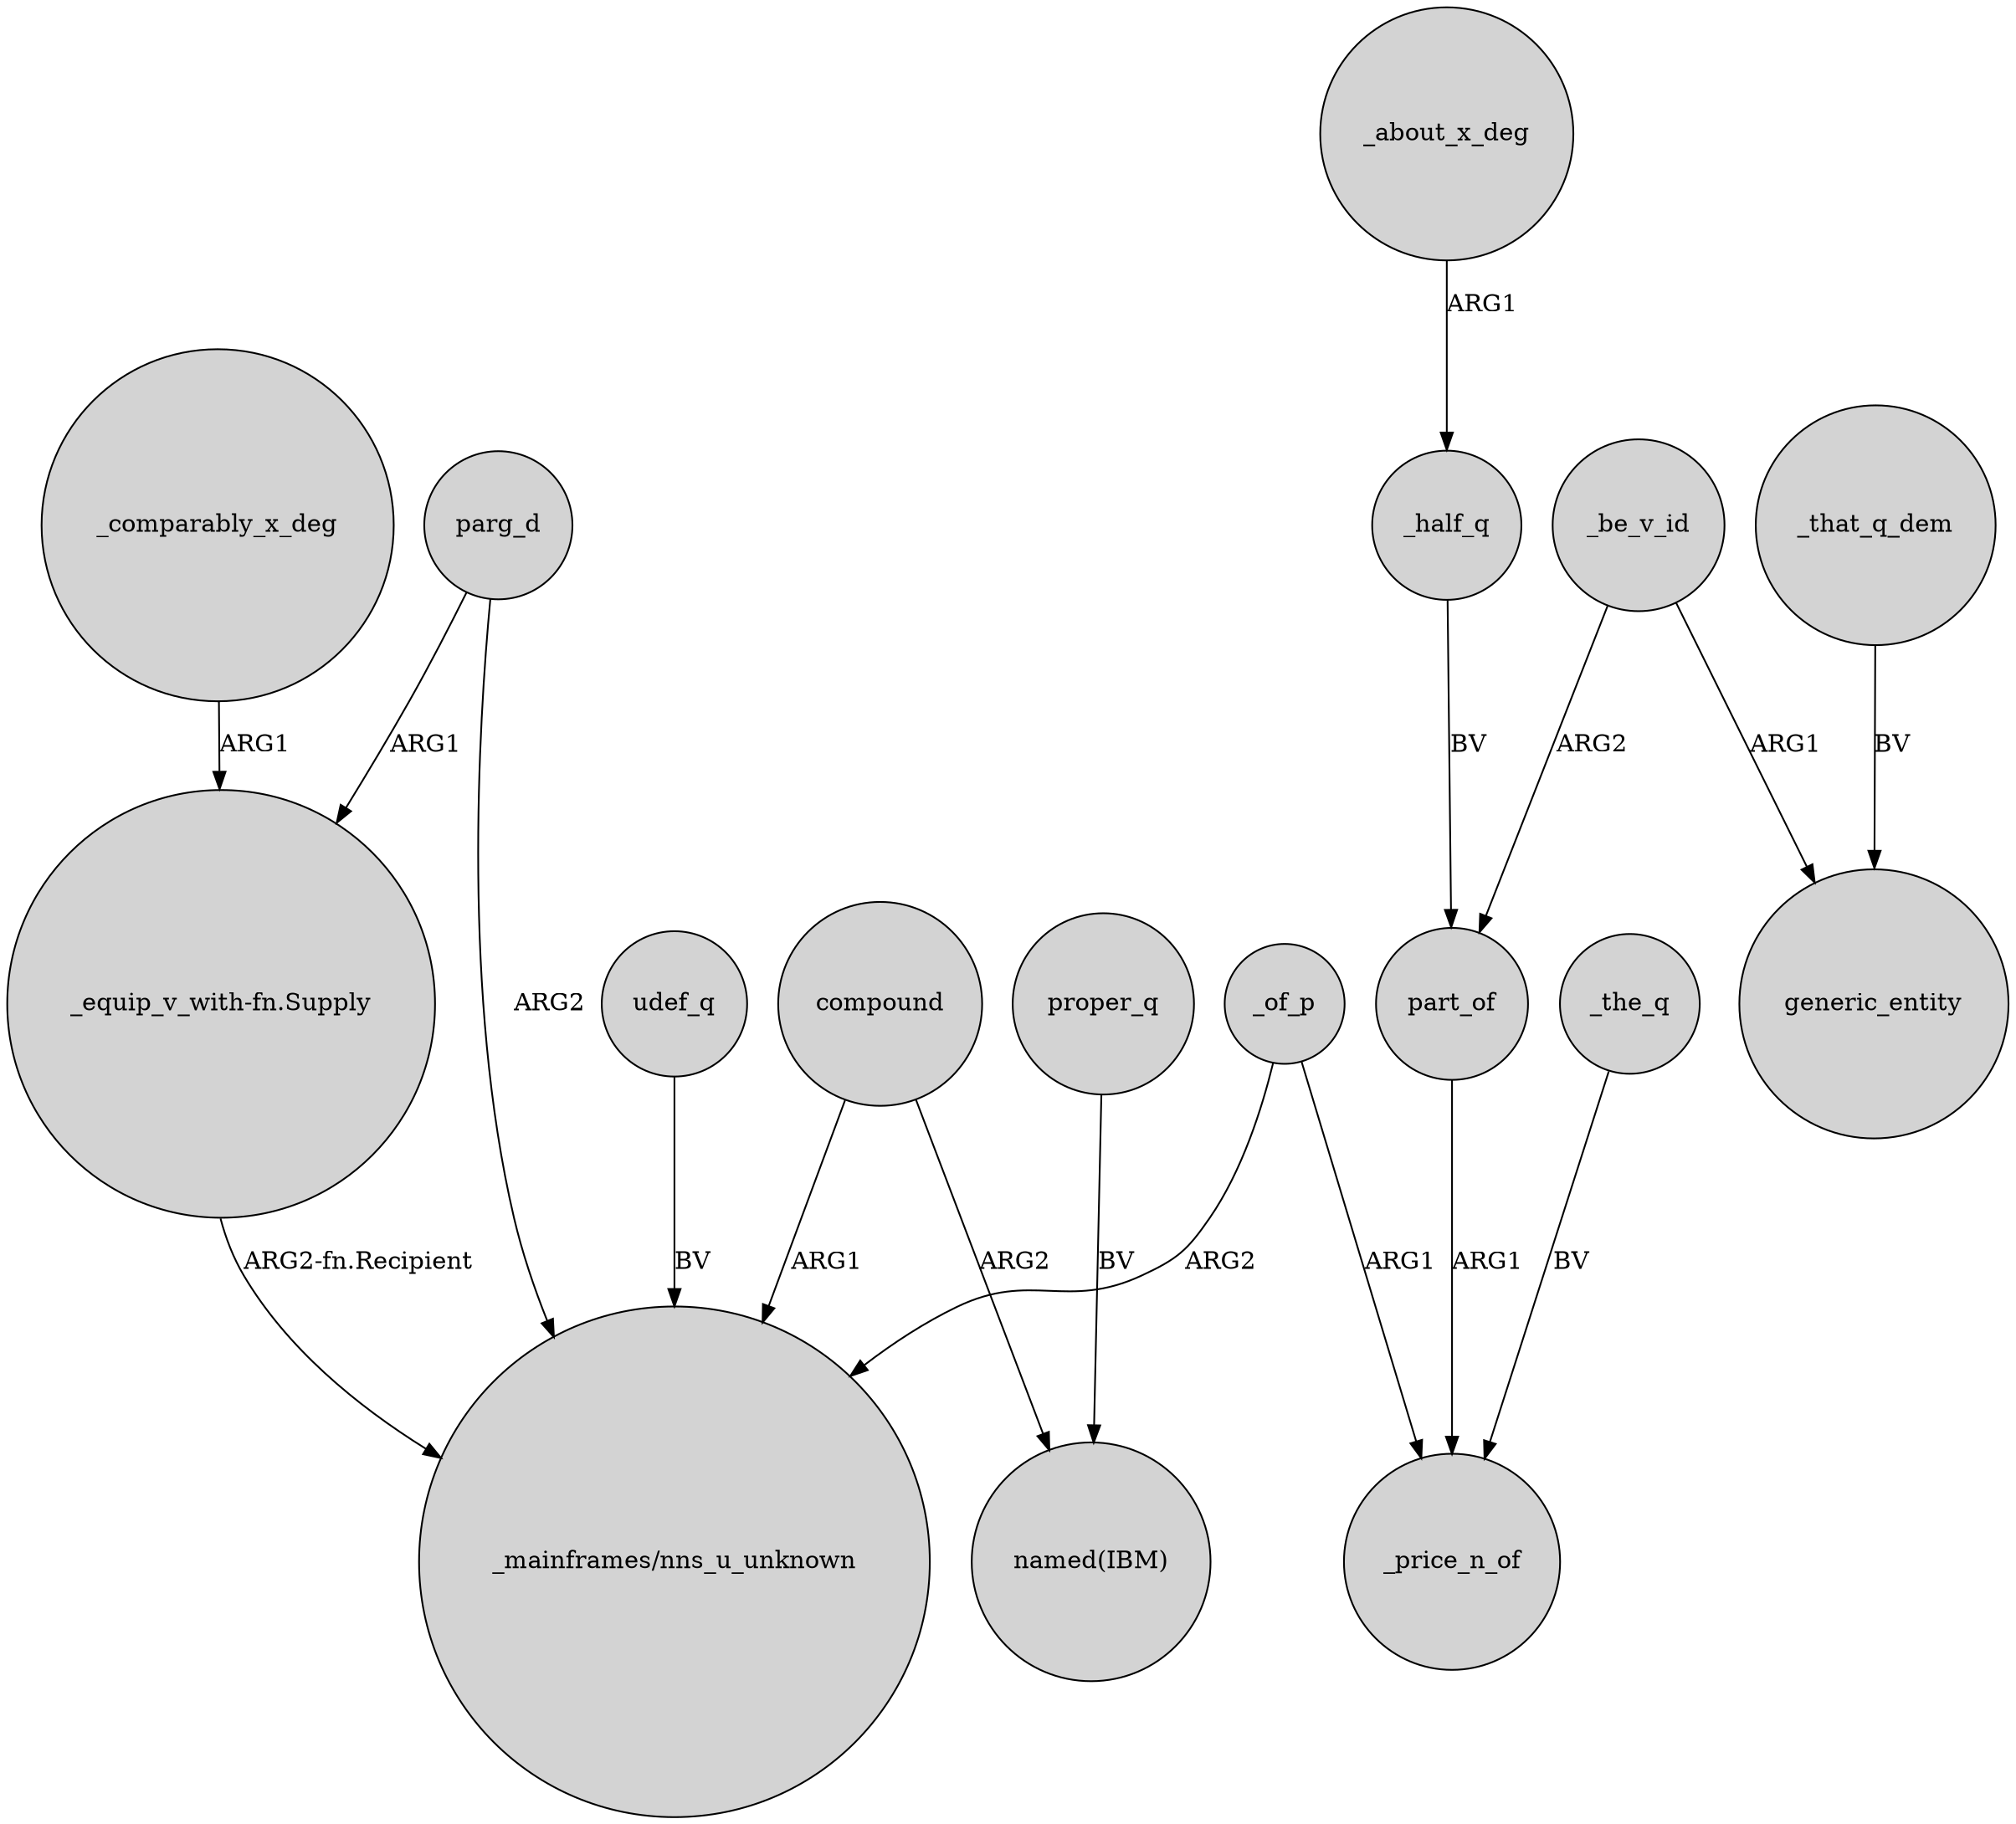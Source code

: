 digraph {
	node [shape=circle style=filled]
	_about_x_deg -> _half_q [label=ARG1]
	compound -> "named(IBM)" [label=ARG2]
	proper_q -> "named(IBM)" [label=BV]
	"_equip_v_with-fn.Supply" -> "_mainframes/nns_u_unknown" [label="ARG2-fn.Recipient"]
	_be_v_id -> generic_entity [label=ARG1]
	_of_p -> _price_n_of [label=ARG1]
	_of_p -> "_mainframes/nns_u_unknown" [label=ARG2]
	_the_q -> _price_n_of [label=BV]
	_comparably_x_deg -> "_equip_v_with-fn.Supply" [label=ARG1]
	compound -> "_mainframes/nns_u_unknown" [label=ARG1]
	parg_d -> "_mainframes/nns_u_unknown" [label=ARG2]
	_that_q_dem -> generic_entity [label=BV]
	_be_v_id -> part_of [label=ARG2]
	_half_q -> part_of [label=BV]
	udef_q -> "_mainframes/nns_u_unknown" [label=BV]
	parg_d -> "_equip_v_with-fn.Supply" [label=ARG1]
	part_of -> _price_n_of [label=ARG1]
}
